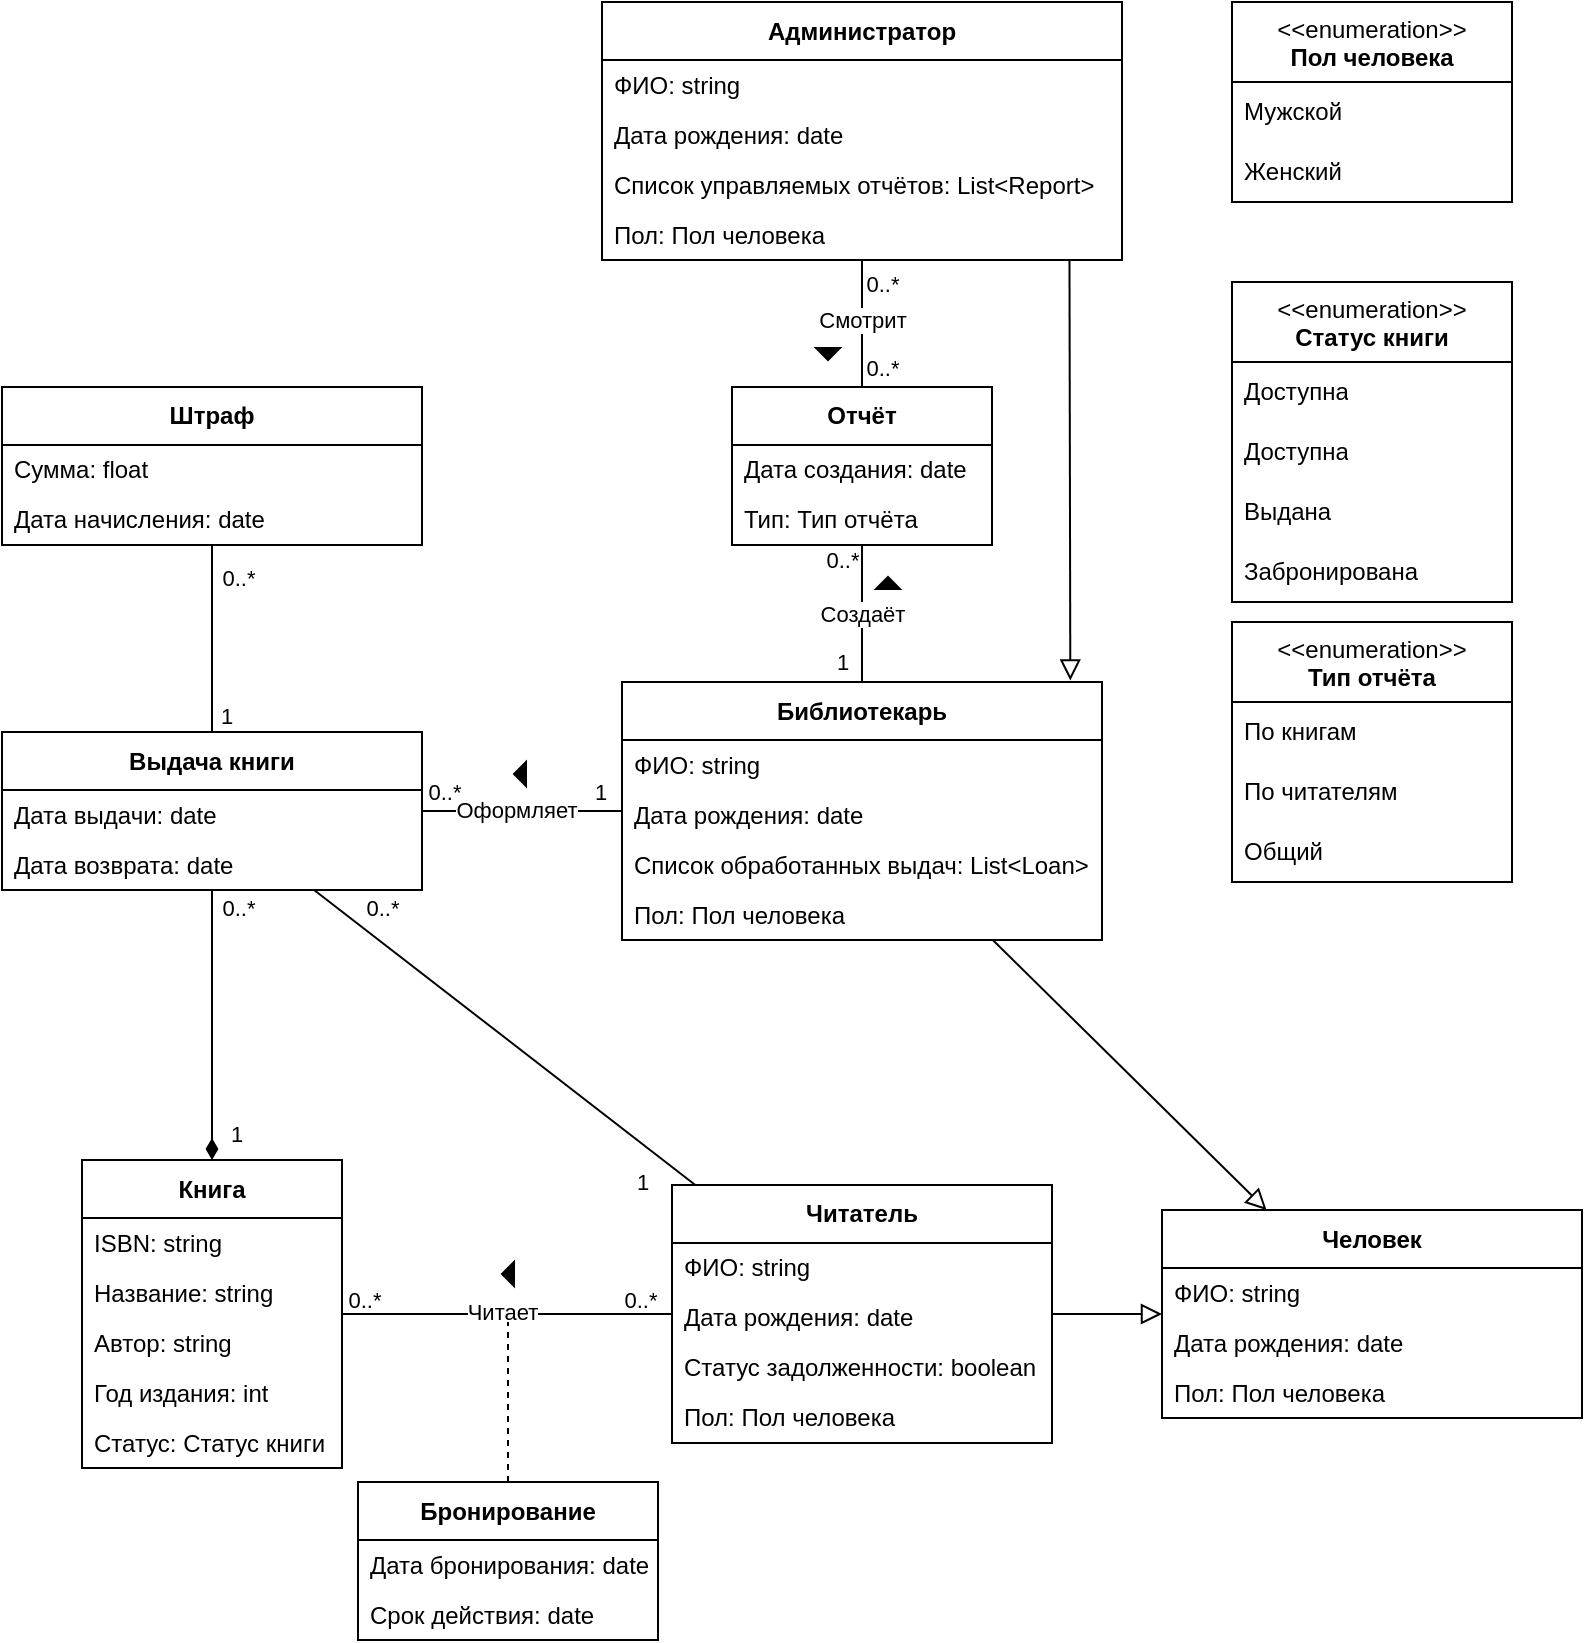 <mxfile version="28.2.8">
  <diagram name="Page-1" id="GsijVZEcYg2gWLi0Arkk">
    <mxGraphModel dx="718" dy="580" grid="1" gridSize="10" guides="1" tooltips="1" connect="1" arrows="1" fold="1" page="1" pageScale="1" pageWidth="850" pageHeight="1100" math="0" shadow="0">
      <root>
        <mxCell id="0" />
        <mxCell id="1" parent="0" />
        <mxCell id="EBY1USpfEgJOVTHOUkW--2" value="Читатель" style="swimlane;fontStyle=1;align=center;verticalAlign=middle;childLayout=stackLayout;horizontal=1;startSize=29;horizontalStack=0;resizeParent=1;resizeParentMax=0;resizeLast=0;collapsible=0;marginBottom=0;html=1;whiteSpace=wrap;" vertex="1" parent="1">
          <mxGeometry x="1105" y="711.5" width="190" height="129" as="geometry" />
        </mxCell>
        <mxCell id="EBY1USpfEgJOVTHOUkW--4" value="ФИО: string" style="text;html=1;strokeColor=none;fillColor=none;align=left;verticalAlign=middle;spacingLeft=4;spacingRight=4;overflow=hidden;rotatable=0;points=[[0,0.5],[1,0.5]];portConstraint=eastwest;whiteSpace=wrap;" vertex="1" parent="EBY1USpfEgJOVTHOUkW--2">
          <mxGeometry y="29" width="190" height="25" as="geometry" />
        </mxCell>
        <mxCell id="EBY1USpfEgJOVTHOUkW--14" value="Дата рождения: date" style="text;html=1;strokeColor=none;fillColor=none;align=left;verticalAlign=middle;spacingLeft=4;spacingRight=4;overflow=hidden;rotatable=0;points=[[0,0.5],[1,0.5]];portConstraint=eastwest;whiteSpace=wrap;" vertex="1" parent="EBY1USpfEgJOVTHOUkW--2">
          <mxGeometry y="54" width="190" height="25" as="geometry" />
        </mxCell>
        <mxCell id="EBY1USpfEgJOVTHOUkW--15" value="Статус задолженности: boolean" style="text;html=1;strokeColor=none;fillColor=none;align=left;verticalAlign=middle;spacingLeft=4;spacingRight=4;overflow=hidden;rotatable=0;points=[[0,0.5],[1,0.5]];portConstraint=eastwest;whiteSpace=wrap;" vertex="1" parent="EBY1USpfEgJOVTHOUkW--2">
          <mxGeometry y="79" width="190" height="25" as="geometry" />
        </mxCell>
        <mxCell id="EBY1USpfEgJOVTHOUkW--13" value="Пол: Пол человека" style="text;html=1;strokeColor=none;fillColor=none;align=left;verticalAlign=middle;spacingLeft=4;spacingRight=4;overflow=hidden;rotatable=0;points=[[0,0.5],[1,0.5]];portConstraint=eastwest;whiteSpace=wrap;" vertex="1" parent="EBY1USpfEgJOVTHOUkW--2">
          <mxGeometry y="104" width="190" height="25" as="geometry" />
        </mxCell>
        <mxCell id="EBY1USpfEgJOVTHOUkW--19" value="&amp;lt;&amp;lt;enumeration&amp;gt;&amp;gt;&lt;br&gt;&lt;b&gt;Пол человека&lt;/b&gt;" style="swimlane;fontStyle=0;align=center;verticalAlign=top;childLayout=stackLayout;horizontal=1;startSize=40;horizontalStack=0;resizeParent=1;resizeParentMax=0;resizeLast=0;collapsible=0;marginBottom=0;html=1;whiteSpace=wrap;" vertex="1" parent="1">
          <mxGeometry x="1385" y="120" width="140" height="100" as="geometry" />
        </mxCell>
        <mxCell id="EBY1USpfEgJOVTHOUkW--20" value="Мужской" style="text;html=1;strokeColor=none;fillColor=none;align=left;verticalAlign=middle;spacingLeft=4;spacingRight=4;overflow=hidden;rotatable=0;points=[[0,0.5],[1,0.5]];portConstraint=eastwest;whiteSpace=wrap;" vertex="1" parent="EBY1USpfEgJOVTHOUkW--19">
          <mxGeometry y="40" width="140" height="30" as="geometry" />
        </mxCell>
        <mxCell id="EBY1USpfEgJOVTHOUkW--21" value="Женский" style="text;html=1;strokeColor=none;fillColor=none;align=left;verticalAlign=middle;spacingLeft=4;spacingRight=4;overflow=hidden;rotatable=0;points=[[0,0.5],[1,0.5]];portConstraint=eastwest;whiteSpace=wrap;" vertex="1" parent="EBY1USpfEgJOVTHOUkW--19">
          <mxGeometry y="70" width="140" height="30" as="geometry" />
        </mxCell>
        <mxCell id="EBY1USpfEgJOVTHOUkW--22" value="Библиотекарь" style="swimlane;fontStyle=1;align=center;verticalAlign=middle;childLayout=stackLayout;horizontal=1;startSize=29;horizontalStack=0;resizeParent=1;resizeParentMax=0;resizeLast=0;collapsible=0;marginBottom=0;html=1;whiteSpace=wrap;" vertex="1" parent="1">
          <mxGeometry x="1080" y="460" width="240" height="129" as="geometry" />
        </mxCell>
        <mxCell id="EBY1USpfEgJOVTHOUkW--23" value="ФИО: string" style="text;html=1;strokeColor=none;fillColor=none;align=left;verticalAlign=middle;spacingLeft=4;spacingRight=4;overflow=hidden;rotatable=0;points=[[0,0.5],[1,0.5]];portConstraint=eastwest;whiteSpace=wrap;" vertex="1" parent="EBY1USpfEgJOVTHOUkW--22">
          <mxGeometry y="29" width="240" height="25" as="geometry" />
        </mxCell>
        <mxCell id="EBY1USpfEgJOVTHOUkW--24" value="Дата рождения: date" style="text;html=1;strokeColor=none;fillColor=none;align=left;verticalAlign=middle;spacingLeft=4;spacingRight=4;overflow=hidden;rotatable=0;points=[[0,0.5],[1,0.5]];portConstraint=eastwest;whiteSpace=wrap;" vertex="1" parent="EBY1USpfEgJOVTHOUkW--22">
          <mxGeometry y="54" width="240" height="25" as="geometry" />
        </mxCell>
        <mxCell id="EBY1USpfEgJOVTHOUkW--32" value="Список обработанных выдач: List&amp;lt;Loan&amp;gt;" style="text;html=1;strokeColor=none;fillColor=none;align=left;verticalAlign=middle;spacingLeft=4;spacingRight=4;overflow=hidden;rotatable=0;points=[[0,0.5],[1,0.5]];portConstraint=eastwest;whiteSpace=wrap;" vertex="1" parent="EBY1USpfEgJOVTHOUkW--22">
          <mxGeometry y="79" width="240" height="25" as="geometry" />
        </mxCell>
        <mxCell id="EBY1USpfEgJOVTHOUkW--26" value="Пол: Пол человека" style="text;html=1;strokeColor=none;fillColor=none;align=left;verticalAlign=middle;spacingLeft=4;spacingRight=4;overflow=hidden;rotatable=0;points=[[0,0.5],[1,0.5]];portConstraint=eastwest;whiteSpace=wrap;" vertex="1" parent="EBY1USpfEgJOVTHOUkW--22">
          <mxGeometry y="104" width="240" height="25" as="geometry" />
        </mxCell>
        <mxCell id="EBY1USpfEgJOVTHOUkW--27" value="Администратор" style="swimlane;fontStyle=1;align=center;verticalAlign=middle;childLayout=stackLayout;horizontal=1;startSize=29;horizontalStack=0;resizeParent=1;resizeParentMax=0;resizeLast=0;collapsible=0;marginBottom=0;html=1;whiteSpace=wrap;" vertex="1" parent="1">
          <mxGeometry x="1070" y="120" width="260" height="129" as="geometry" />
        </mxCell>
        <mxCell id="EBY1USpfEgJOVTHOUkW--28" value="ФИО: string" style="text;html=1;strokeColor=none;fillColor=none;align=left;verticalAlign=middle;spacingLeft=4;spacingRight=4;overflow=hidden;rotatable=0;points=[[0,0.5],[1,0.5]];portConstraint=eastwest;whiteSpace=wrap;" vertex="1" parent="EBY1USpfEgJOVTHOUkW--27">
          <mxGeometry y="29" width="260" height="25" as="geometry" />
        </mxCell>
        <mxCell id="EBY1USpfEgJOVTHOUkW--29" value="Дата рождения: date" style="text;html=1;strokeColor=none;fillColor=none;align=left;verticalAlign=middle;spacingLeft=4;spacingRight=4;overflow=hidden;rotatable=0;points=[[0,0.5],[1,0.5]];portConstraint=eastwest;whiteSpace=wrap;" vertex="1" parent="EBY1USpfEgJOVTHOUkW--27">
          <mxGeometry y="54" width="260" height="25" as="geometry" />
        </mxCell>
        <mxCell id="EBY1USpfEgJOVTHOUkW--30" value="Список управляемых отчётов: List&amp;lt;Report&amp;gt;" style="text;html=1;strokeColor=none;fillColor=none;align=left;verticalAlign=middle;spacingLeft=4;spacingRight=4;overflow=hidden;rotatable=0;points=[[0,0.5],[1,0.5]];portConstraint=eastwest;whiteSpace=wrap;" vertex="1" parent="EBY1USpfEgJOVTHOUkW--27">
          <mxGeometry y="79" width="260" height="25" as="geometry" />
        </mxCell>
        <mxCell id="EBY1USpfEgJOVTHOUkW--31" value="Пол: Пол человека" style="text;html=1;strokeColor=none;fillColor=none;align=left;verticalAlign=middle;spacingLeft=4;spacingRight=4;overflow=hidden;rotatable=0;points=[[0,0.5],[1,0.5]];portConstraint=eastwest;whiteSpace=wrap;" vertex="1" parent="EBY1USpfEgJOVTHOUkW--27">
          <mxGeometry y="104" width="260" height="25" as="geometry" />
        </mxCell>
        <mxCell id="EBY1USpfEgJOVTHOUkW--33" value="Человек" style="swimlane;fontStyle=1;align=center;verticalAlign=middle;childLayout=stackLayout;horizontal=1;startSize=29;horizontalStack=0;resizeParent=1;resizeParentMax=0;resizeLast=0;collapsible=0;marginBottom=0;html=1;whiteSpace=wrap;" vertex="1" parent="1">
          <mxGeometry x="1350" y="724" width="210" height="104" as="geometry" />
        </mxCell>
        <mxCell id="EBY1USpfEgJOVTHOUkW--34" value="ФИО: string" style="text;html=1;strokeColor=none;fillColor=none;align=left;verticalAlign=middle;spacingLeft=4;spacingRight=4;overflow=hidden;rotatable=0;points=[[0,0.5],[1,0.5]];portConstraint=eastwest;whiteSpace=wrap;" vertex="1" parent="EBY1USpfEgJOVTHOUkW--33">
          <mxGeometry y="29" width="210" height="25" as="geometry" />
        </mxCell>
        <mxCell id="EBY1USpfEgJOVTHOUkW--35" value="Дата рождения: date" style="text;html=1;strokeColor=none;fillColor=none;align=left;verticalAlign=middle;spacingLeft=4;spacingRight=4;overflow=hidden;rotatable=0;points=[[0,0.5],[1,0.5]];portConstraint=eastwest;whiteSpace=wrap;" vertex="1" parent="EBY1USpfEgJOVTHOUkW--33">
          <mxGeometry y="54" width="210" height="25" as="geometry" />
        </mxCell>
        <mxCell id="EBY1USpfEgJOVTHOUkW--37" value="Пол: Пол человека" style="text;html=1;strokeColor=none;fillColor=none;align=left;verticalAlign=middle;spacingLeft=4;spacingRight=4;overflow=hidden;rotatable=0;points=[[0,0.5],[1,0.5]];portConstraint=eastwest;whiteSpace=wrap;" vertex="1" parent="EBY1USpfEgJOVTHOUkW--33">
          <mxGeometry y="79" width="210" height="25" as="geometry" />
        </mxCell>
        <mxCell id="EBY1USpfEgJOVTHOUkW--38" value="Книга" style="swimlane;fontStyle=1;align=center;verticalAlign=middle;childLayout=stackLayout;horizontal=1;startSize=29;horizontalStack=0;resizeParent=1;resizeParentMax=0;resizeLast=0;collapsible=0;marginBottom=0;html=1;whiteSpace=wrap;" vertex="1" parent="1">
          <mxGeometry x="810" y="699" width="130" height="154" as="geometry" />
        </mxCell>
        <mxCell id="EBY1USpfEgJOVTHOUkW--39" value="ISBN: string" style="text;html=1;strokeColor=none;fillColor=none;align=left;verticalAlign=middle;spacingLeft=4;spacingRight=4;overflow=hidden;rotatable=0;points=[[0,0.5],[1,0.5]];portConstraint=eastwest;whiteSpace=wrap;" vertex="1" parent="EBY1USpfEgJOVTHOUkW--38">
          <mxGeometry y="29" width="130" height="25" as="geometry" />
        </mxCell>
        <mxCell id="EBY1USpfEgJOVTHOUkW--40" value="Название: string" style="text;html=1;strokeColor=none;fillColor=none;align=left;verticalAlign=middle;spacingLeft=4;spacingRight=4;overflow=hidden;rotatable=0;points=[[0,0.5],[1,0.5]];portConstraint=eastwest;whiteSpace=wrap;" vertex="1" parent="EBY1USpfEgJOVTHOUkW--38">
          <mxGeometry y="54" width="130" height="25" as="geometry" />
        </mxCell>
        <mxCell id="EBY1USpfEgJOVTHOUkW--41" value="Автор: string" style="text;html=1;strokeColor=none;fillColor=none;align=left;verticalAlign=middle;spacingLeft=4;spacingRight=4;overflow=hidden;rotatable=0;points=[[0,0.5],[1,0.5]];portConstraint=eastwest;whiteSpace=wrap;" vertex="1" parent="EBY1USpfEgJOVTHOUkW--38">
          <mxGeometry y="79" width="130" height="25" as="geometry" />
        </mxCell>
        <mxCell id="EBY1USpfEgJOVTHOUkW--42" value="Год издания: int" style="text;html=1;strokeColor=none;fillColor=none;align=left;verticalAlign=middle;spacingLeft=4;spacingRight=4;overflow=hidden;rotatable=0;points=[[0,0.5],[1,0.5]];portConstraint=eastwest;whiteSpace=wrap;" vertex="1" parent="EBY1USpfEgJOVTHOUkW--38">
          <mxGeometry y="104" width="130" height="25" as="geometry" />
        </mxCell>
        <mxCell id="EBY1USpfEgJOVTHOUkW--43" value="Статус: Статус книги" style="text;html=1;strokeColor=none;fillColor=none;align=left;verticalAlign=middle;spacingLeft=4;spacingRight=4;overflow=hidden;rotatable=0;points=[[0,0.5],[1,0.5]];portConstraint=eastwest;whiteSpace=wrap;" vertex="1" parent="EBY1USpfEgJOVTHOUkW--38">
          <mxGeometry y="129" width="130" height="25" as="geometry" />
        </mxCell>
        <mxCell id="EBY1USpfEgJOVTHOUkW--44" value="&amp;lt;&amp;lt;enumeration&amp;gt;&amp;gt;&lt;br&gt;&lt;b&gt;Статус книги&lt;/b&gt;" style="swimlane;fontStyle=0;align=center;verticalAlign=top;childLayout=stackLayout;horizontal=1;startSize=40;horizontalStack=0;resizeParent=1;resizeParentMax=0;resizeLast=0;collapsible=0;marginBottom=0;html=1;whiteSpace=wrap;" vertex="1" parent="1">
          <mxGeometry x="1385" y="260" width="140" height="160" as="geometry" />
        </mxCell>
        <mxCell id="EBY1USpfEgJOVTHOUkW--143" value="Доступна" style="text;html=1;strokeColor=none;fillColor=none;align=left;verticalAlign=middle;spacingLeft=4;spacingRight=4;overflow=hidden;rotatable=0;points=[[0,0.5],[1,0.5]];portConstraint=eastwest;whiteSpace=wrap;" vertex="1" parent="EBY1USpfEgJOVTHOUkW--44">
          <mxGeometry y="40" width="140" height="30" as="geometry" />
        </mxCell>
        <mxCell id="EBY1USpfEgJOVTHOUkW--45" value="Доступна" style="text;html=1;strokeColor=none;fillColor=none;align=left;verticalAlign=middle;spacingLeft=4;spacingRight=4;overflow=hidden;rotatable=0;points=[[0,0.5],[1,0.5]];portConstraint=eastwest;whiteSpace=wrap;" vertex="1" parent="EBY1USpfEgJOVTHOUkW--44">
          <mxGeometry y="70" width="140" height="30" as="geometry" />
        </mxCell>
        <mxCell id="EBY1USpfEgJOVTHOUkW--46" value="Выдана" style="text;html=1;strokeColor=none;fillColor=none;align=left;verticalAlign=middle;spacingLeft=4;spacingRight=4;overflow=hidden;rotatable=0;points=[[0,0.5],[1,0.5]];portConstraint=eastwest;whiteSpace=wrap;" vertex="1" parent="EBY1USpfEgJOVTHOUkW--44">
          <mxGeometry y="100" width="140" height="30" as="geometry" />
        </mxCell>
        <mxCell id="EBY1USpfEgJOVTHOUkW--47" value="Забронирована" style="text;html=1;strokeColor=none;fillColor=none;align=left;verticalAlign=middle;spacingLeft=4;spacingRight=4;overflow=hidden;rotatable=0;points=[[0,0.5],[1,0.5]];portConstraint=eastwest;whiteSpace=wrap;" vertex="1" parent="EBY1USpfEgJOVTHOUkW--44">
          <mxGeometry y="130" width="140" height="30" as="geometry" />
        </mxCell>
        <mxCell id="EBY1USpfEgJOVTHOUkW--54" value="Бронирование" style="swimlane;fontStyle=1;align=center;verticalAlign=middle;childLayout=stackLayout;horizontal=1;startSize=29;horizontalStack=0;resizeParent=1;resizeParentMax=0;resizeLast=0;collapsible=0;marginBottom=0;html=1;whiteSpace=wrap;" vertex="1" parent="1">
          <mxGeometry x="948" y="860" width="150" height="79" as="geometry" />
        </mxCell>
        <mxCell id="EBY1USpfEgJOVTHOUkW--55" value="Дата бронирования: date" style="text;html=1;strokeColor=none;fillColor=none;align=left;verticalAlign=middle;spacingLeft=4;spacingRight=4;overflow=hidden;rotatable=0;points=[[0,0.5],[1,0.5]];portConstraint=eastwest;whiteSpace=wrap;" vertex="1" parent="EBY1USpfEgJOVTHOUkW--54">
          <mxGeometry y="29" width="150" height="25" as="geometry" />
        </mxCell>
        <mxCell id="EBY1USpfEgJOVTHOUkW--56" value="Срок действия: date" style="text;html=1;strokeColor=none;fillColor=none;align=left;verticalAlign=middle;spacingLeft=4;spacingRight=4;overflow=hidden;rotatable=0;points=[[0,0.5],[1,0.5]];portConstraint=eastwest;whiteSpace=wrap;" vertex="1" parent="EBY1USpfEgJOVTHOUkW--54">
          <mxGeometry y="54" width="150" height="25" as="geometry" />
        </mxCell>
        <mxCell id="EBY1USpfEgJOVTHOUkW--60" value="Выдача книги" style="swimlane;fontStyle=1;align=center;verticalAlign=middle;childLayout=stackLayout;horizontal=1;startSize=29;horizontalStack=0;resizeParent=1;resizeParentMax=0;resizeLast=0;collapsible=0;marginBottom=0;html=1;whiteSpace=wrap;" vertex="1" parent="1">
          <mxGeometry x="770" y="485" width="210" height="79" as="geometry" />
        </mxCell>
        <mxCell id="EBY1USpfEgJOVTHOUkW--61" value="Дата выдачи: date" style="text;html=1;strokeColor=none;fillColor=none;align=left;verticalAlign=middle;spacingLeft=4;spacingRight=4;overflow=hidden;rotatable=0;points=[[0,0.5],[1,0.5]];portConstraint=eastwest;whiteSpace=wrap;" vertex="1" parent="EBY1USpfEgJOVTHOUkW--60">
          <mxGeometry y="29" width="210" height="25" as="geometry" />
        </mxCell>
        <mxCell id="EBY1USpfEgJOVTHOUkW--62" value="Дата возврата: date" style="text;html=1;strokeColor=none;fillColor=none;align=left;verticalAlign=middle;spacingLeft=4;spacingRight=4;overflow=hidden;rotatable=0;points=[[0,0.5],[1,0.5]];portConstraint=eastwest;whiteSpace=wrap;" vertex="1" parent="EBY1USpfEgJOVTHOUkW--60">
          <mxGeometry y="54" width="210" height="25" as="geometry" />
        </mxCell>
        <mxCell id="EBY1USpfEgJOVTHOUkW--66" value="Штраф" style="swimlane;fontStyle=1;align=center;verticalAlign=middle;childLayout=stackLayout;horizontal=1;startSize=29;horizontalStack=0;resizeParent=1;resizeParentMax=0;resizeLast=0;collapsible=0;marginBottom=0;html=1;whiteSpace=wrap;" vertex="1" parent="1">
          <mxGeometry x="770" y="312.5" width="210" height="79" as="geometry" />
        </mxCell>
        <mxCell id="EBY1USpfEgJOVTHOUkW--67" value="Сумма: float" style="text;html=1;strokeColor=none;fillColor=none;align=left;verticalAlign=middle;spacingLeft=4;spacingRight=4;overflow=hidden;rotatable=0;points=[[0,0.5],[1,0.5]];portConstraint=eastwest;whiteSpace=wrap;" vertex="1" parent="EBY1USpfEgJOVTHOUkW--66">
          <mxGeometry y="29" width="210" height="25" as="geometry" />
        </mxCell>
        <mxCell id="EBY1USpfEgJOVTHOUkW--68" value="Дата начисления: date" style="text;html=1;strokeColor=none;fillColor=none;align=left;verticalAlign=middle;spacingLeft=4;spacingRight=4;overflow=hidden;rotatable=0;points=[[0,0.5],[1,0.5]];portConstraint=eastwest;whiteSpace=wrap;" vertex="1" parent="EBY1USpfEgJOVTHOUkW--66">
          <mxGeometry y="54" width="210" height="25" as="geometry" />
        </mxCell>
        <mxCell id="EBY1USpfEgJOVTHOUkW--72" value="Отчёт" style="swimlane;fontStyle=1;align=center;verticalAlign=middle;childLayout=stackLayout;horizontal=1;startSize=29;horizontalStack=0;resizeParent=1;resizeParentMax=0;resizeLast=0;collapsible=0;marginBottom=0;html=1;whiteSpace=wrap;" vertex="1" parent="1">
          <mxGeometry x="1135" y="312.5" width="130" height="79" as="geometry" />
        </mxCell>
        <mxCell id="EBY1USpfEgJOVTHOUkW--73" value="Дата создания: date" style="text;html=1;strokeColor=none;fillColor=none;align=left;verticalAlign=middle;spacingLeft=4;spacingRight=4;overflow=hidden;rotatable=0;points=[[0,0.5],[1,0.5]];portConstraint=eastwest;whiteSpace=wrap;" vertex="1" parent="EBY1USpfEgJOVTHOUkW--72">
          <mxGeometry y="29" width="130" height="25" as="geometry" />
        </mxCell>
        <mxCell id="EBY1USpfEgJOVTHOUkW--74" value="Тип: Тип отчёта" style="text;html=1;strokeColor=none;fillColor=none;align=left;verticalAlign=middle;spacingLeft=4;spacingRight=4;overflow=hidden;rotatable=0;points=[[0,0.5],[1,0.5]];portConstraint=eastwest;whiteSpace=wrap;" vertex="1" parent="EBY1USpfEgJOVTHOUkW--72">
          <mxGeometry y="54" width="130" height="25" as="geometry" />
        </mxCell>
        <mxCell id="EBY1USpfEgJOVTHOUkW--78" value="&amp;lt;&amp;lt;enumeration&amp;gt;&amp;gt;&lt;br&gt;&lt;b&gt;Тип отчёта&lt;/b&gt;" style="swimlane;fontStyle=0;align=center;verticalAlign=top;childLayout=stackLayout;horizontal=1;startSize=40;horizontalStack=0;resizeParent=1;resizeParentMax=0;resizeLast=0;collapsible=0;marginBottom=0;html=1;whiteSpace=wrap;" vertex="1" parent="1">
          <mxGeometry x="1385" y="430" width="140" height="130" as="geometry" />
        </mxCell>
        <mxCell id="EBY1USpfEgJOVTHOUkW--79" value="По книгам" style="text;html=1;strokeColor=none;fillColor=none;align=left;verticalAlign=middle;spacingLeft=4;spacingRight=4;overflow=hidden;rotatable=0;points=[[0,0.5],[1,0.5]];portConstraint=eastwest;whiteSpace=wrap;" vertex="1" parent="EBY1USpfEgJOVTHOUkW--78">
          <mxGeometry y="40" width="140" height="30" as="geometry" />
        </mxCell>
        <mxCell id="EBY1USpfEgJOVTHOUkW--80" value="По читателям" style="text;html=1;strokeColor=none;fillColor=none;align=left;verticalAlign=middle;spacingLeft=4;spacingRight=4;overflow=hidden;rotatable=0;points=[[0,0.5],[1,0.5]];portConstraint=eastwest;whiteSpace=wrap;" vertex="1" parent="EBY1USpfEgJOVTHOUkW--78">
          <mxGeometry y="70" width="140" height="30" as="geometry" />
        </mxCell>
        <mxCell id="EBY1USpfEgJOVTHOUkW--81" value="Общий" style="text;html=1;strokeColor=none;fillColor=none;align=left;verticalAlign=middle;spacingLeft=4;spacingRight=4;overflow=hidden;rotatable=0;points=[[0,0.5],[1,0.5]];portConstraint=eastwest;whiteSpace=wrap;" vertex="1" parent="EBY1USpfEgJOVTHOUkW--78">
          <mxGeometry y="100" width="140" height="30" as="geometry" />
        </mxCell>
        <mxCell id="EBY1USpfEgJOVTHOUkW--83" value="" style="endArrow=none;startArrow=diamondThin;endFill=0;startFill=1;html=1;verticalAlign=bottom;labelBackgroundColor=none;strokeWidth=1;startSize=8;endSize=8;rounded=0;" edge="1" parent="1" source="EBY1USpfEgJOVTHOUkW--38" target="EBY1USpfEgJOVTHOUkW--60">
          <mxGeometry width="160" relative="1" as="geometry">
            <mxPoint x="1020" y="760" as="sourcePoint" />
            <mxPoint x="1020" y="670" as="targetPoint" />
          </mxGeometry>
        </mxCell>
        <mxCell id="EBY1USpfEgJOVTHOUkW--130" value="1" style="edgeLabel;html=1;align=center;verticalAlign=middle;resizable=0;points=[];spacingRight=-24;labelBackgroundColor=none;spacing=2;" vertex="1" connectable="0" parent="EBY1USpfEgJOVTHOUkW--83">
          <mxGeometry x="-0.802" relative="1" as="geometry">
            <mxPoint as="offset" />
          </mxGeometry>
        </mxCell>
        <mxCell id="EBY1USpfEgJOVTHOUkW--131" value="0..*" style="edgeLabel;html=1;align=center;verticalAlign=middle;resizable=0;points=[];spacingRight=-26;labelBackgroundColor=none;" vertex="1" connectable="0" parent="EBY1USpfEgJOVTHOUkW--83">
          <mxGeometry x="0.866" relative="1" as="geometry">
            <mxPoint as="offset" />
          </mxGeometry>
        </mxCell>
        <mxCell id="EBY1USpfEgJOVTHOUkW--86" value="" style="endArrow=none;startArrow=none;endFill=0;startFill=0;endSize=8;html=1;verticalAlign=bottom;labelBackgroundColor=none;strokeWidth=1;rounded=0;" edge="1" parent="1" source="EBY1USpfEgJOVTHOUkW--72" target="EBY1USpfEgJOVTHOUkW--22">
          <mxGeometry width="160" relative="1" as="geometry">
            <mxPoint x="1010" y="440" as="sourcePoint" />
            <mxPoint x="1160" y="440" as="targetPoint" />
          </mxGeometry>
        </mxCell>
        <mxCell id="EBY1USpfEgJOVTHOUkW--124" value="Создаёт" style="edgeLabel;html=1;align=center;verticalAlign=middle;resizable=0;points=[];" vertex="1" connectable="0" parent="EBY1USpfEgJOVTHOUkW--86">
          <mxGeometry x="0.004" relative="1" as="geometry">
            <mxPoint as="offset" />
          </mxGeometry>
        </mxCell>
        <mxCell id="EBY1USpfEgJOVTHOUkW--138" value="0..*" style="edgeLabel;html=1;align=center;verticalAlign=middle;resizable=0;points=[];labelBackgroundColor=none;" vertex="1" connectable="0" parent="EBY1USpfEgJOVTHOUkW--86">
          <mxGeometry x="-0.781" y="-1" relative="1" as="geometry">
            <mxPoint x="-9" as="offset" />
          </mxGeometry>
        </mxCell>
        <mxCell id="EBY1USpfEgJOVTHOUkW--139" value="1" style="edgeLabel;html=1;align=center;verticalAlign=middle;resizable=0;points=[];labelBackgroundColor=none;" vertex="1" connectable="0" parent="EBY1USpfEgJOVTHOUkW--86">
          <mxGeometry x="0.654" relative="1" as="geometry">
            <mxPoint x="-10" y="2" as="offset" />
          </mxGeometry>
        </mxCell>
        <mxCell id="EBY1USpfEgJOVTHOUkW--87" value="" style="endArrow=none;startArrow=none;endFill=0;startFill=0;endSize=8;html=1;verticalAlign=bottom;labelBackgroundColor=none;strokeWidth=1;rounded=0;" edge="1" parent="1" source="EBY1USpfEgJOVTHOUkW--27" target="EBY1USpfEgJOVTHOUkW--72">
          <mxGeometry width="160" relative="1" as="geometry">
            <mxPoint x="1040" y="310" as="sourcePoint" />
            <mxPoint x="1040" y="371" as="targetPoint" />
          </mxGeometry>
        </mxCell>
        <mxCell id="EBY1USpfEgJOVTHOUkW--126" value="Смотрит" style="edgeLabel;html=1;align=center;verticalAlign=middle;resizable=0;points=[];" vertex="1" connectable="0" parent="EBY1USpfEgJOVTHOUkW--87">
          <mxGeometry x="-0.055" relative="1" as="geometry">
            <mxPoint as="offset" />
          </mxGeometry>
        </mxCell>
        <mxCell id="EBY1USpfEgJOVTHOUkW--140" value="0..*" style="edgeLabel;html=1;align=center;verticalAlign=middle;resizable=0;points=[];labelBackgroundColor=none;" vertex="1" connectable="0" parent="EBY1USpfEgJOVTHOUkW--87">
          <mxGeometry x="0.702" y="2" relative="1" as="geometry">
            <mxPoint x="8" as="offset" />
          </mxGeometry>
        </mxCell>
        <mxCell id="EBY1USpfEgJOVTHOUkW--142" value="0..*" style="edgeLabel;html=1;align=center;verticalAlign=middle;resizable=0;points=[];labelBackgroundColor=none;" vertex="1" connectable="0" parent="EBY1USpfEgJOVTHOUkW--87">
          <mxGeometry x="-0.799" y="1" relative="1" as="geometry">
            <mxPoint x="9" y="5" as="offset" />
          </mxGeometry>
        </mxCell>
        <mxCell id="EBY1USpfEgJOVTHOUkW--88" value="" style="endArrow=none;startArrow=none;endFill=0;startFill=0;endSize=8;html=1;verticalAlign=bottom;labelBackgroundColor=none;strokeWidth=1;rounded=0;" edge="1" parent="1" source="EBY1USpfEgJOVTHOUkW--66" target="EBY1USpfEgJOVTHOUkW--60">
          <mxGeometry width="160" relative="1" as="geometry">
            <mxPoint x="380" y="460" as="sourcePoint" />
            <mxPoint x="530" y="460" as="targetPoint" />
          </mxGeometry>
        </mxCell>
        <mxCell id="EBY1USpfEgJOVTHOUkW--136" value="0..*" style="edgeLabel;html=1;align=center;verticalAlign=middle;resizable=0;points=[];spacingLeft=-4;labelBackgroundColor=none;" vertex="1" connectable="0" parent="EBY1USpfEgJOVTHOUkW--88">
          <mxGeometry x="-0.674" y="2" relative="1" as="geometry">
            <mxPoint x="13" y="1" as="offset" />
          </mxGeometry>
        </mxCell>
        <mxCell id="EBY1USpfEgJOVTHOUkW--137" value="1" style="edgeLabel;html=1;align=center;verticalAlign=middle;resizable=0;points=[];labelBackgroundColor=none;spacingLeft=4;" vertex="1" connectable="0" parent="EBY1USpfEgJOVTHOUkW--88">
          <mxGeometry x="0.814" relative="1" as="geometry">
            <mxPoint x="5" as="offset" />
          </mxGeometry>
        </mxCell>
        <mxCell id="EBY1USpfEgJOVTHOUkW--94" value="" style="triangle;aspect=fixed;fillColor=strokeColor;rotation=180;" vertex="1" parent="1">
          <mxGeometry x="1020" y="750" width="6" height="12" as="geometry" />
        </mxCell>
        <mxCell id="EBY1USpfEgJOVTHOUkW--95" value="" style="endArrow=none;html=1;rounded=0;align=center;verticalAlign=bottom;labelBackgroundColor=none;" edge="1" parent="1" source="EBY1USpfEgJOVTHOUkW--38" target="EBY1USpfEgJOVTHOUkW--2">
          <mxGeometry relative="1" as="geometry">
            <mxPoint x="980" y="814.83" as="sourcePoint" />
            <mxPoint x="1120" y="814.83" as="targetPoint" />
          </mxGeometry>
        </mxCell>
        <mxCell id="EBY1USpfEgJOVTHOUkW--98" value="Читает" style="edgeLabel;html=1;align=center;verticalAlign=middle;resizable=0;points=[];" vertex="1" connectable="0" parent="EBY1USpfEgJOVTHOUkW--95">
          <mxGeometry x="-0.036" y="1" relative="1" as="geometry">
            <mxPoint as="offset" />
          </mxGeometry>
        </mxCell>
        <mxCell id="EBY1USpfEgJOVTHOUkW--128" value="0..*" style="edgeLabel;html=1;align=center;verticalAlign=middle;resizable=0;points=[];spacingTop=-15;labelBackgroundColor=none;" vertex="1" connectable="0" parent="EBY1USpfEgJOVTHOUkW--95">
          <mxGeometry x="-0.873" relative="1" as="geometry">
            <mxPoint as="offset" />
          </mxGeometry>
        </mxCell>
        <mxCell id="EBY1USpfEgJOVTHOUkW--129" value="0..*" style="edgeLabel;html=1;align=center;verticalAlign=middle;resizable=0;points=[];spacingTop=-14;labelBackgroundColor=none;" vertex="1" connectable="0" parent="EBY1USpfEgJOVTHOUkW--95">
          <mxGeometry x="0.799" relative="1" as="geometry">
            <mxPoint as="offset" />
          </mxGeometry>
        </mxCell>
        <mxCell id="EBY1USpfEgJOVTHOUkW--105" value="" style="endArrow=block;html=1;rounded=0;align=center;verticalAlign=bottom;endFill=0;labelBackgroundColor=none;endSize=8;" edge="1" parent="1" source="EBY1USpfEgJOVTHOUkW--2" target="EBY1USpfEgJOVTHOUkW--33">
          <mxGeometry relative="1" as="geometry">
            <mxPoint x="1450" y="590" as="sourcePoint" />
            <mxPoint x="1610" y="590" as="targetPoint" />
          </mxGeometry>
        </mxCell>
        <mxCell id="EBY1USpfEgJOVTHOUkW--107" value="" style="endArrow=block;html=1;rounded=0;align=center;verticalAlign=bottom;endFill=0;labelBackgroundColor=none;endSize=8;" edge="1" parent="1" source="EBY1USpfEgJOVTHOUkW--22" target="EBY1USpfEgJOVTHOUkW--33">
          <mxGeometry relative="1" as="geometry">
            <mxPoint x="1470" y="898" as="sourcePoint" />
            <mxPoint x="1692" y="660" as="targetPoint" />
          </mxGeometry>
        </mxCell>
        <mxCell id="EBY1USpfEgJOVTHOUkW--108" value="" style="endArrow=block;html=1;rounded=0;align=center;verticalAlign=bottom;endFill=0;labelBackgroundColor=none;endSize=8;entryX=0.934;entryY=-0.006;entryDx=0;entryDy=0;entryPerimeter=0;exitX=0.899;exitY=0.996;exitDx=0;exitDy=0;exitPerimeter=0;" edge="1" parent="1" source="EBY1USpfEgJOVTHOUkW--31" target="EBY1USpfEgJOVTHOUkW--22">
          <mxGeometry relative="1" as="geometry">
            <mxPoint x="1390" y="337" as="sourcePoint" />
            <mxPoint x="1520" y="290" as="targetPoint" />
          </mxGeometry>
        </mxCell>
        <mxCell id="EBY1USpfEgJOVTHOUkW--113" value="" style="endArrow=none;startArrow=none;endFill=0;startFill=0;endSize=8;html=1;verticalAlign=bottom;labelBackgroundColor=none;strokeWidth=1;rounded=0;dashed=1;" edge="1" parent="1" source="EBY1USpfEgJOVTHOUkW--54">
          <mxGeometry width="160" relative="1" as="geometry">
            <mxPoint x="1230" y="890" as="sourcePoint" />
            <mxPoint x="1023" y="780" as="targetPoint" />
          </mxGeometry>
        </mxCell>
        <mxCell id="EBY1USpfEgJOVTHOUkW--114" value="" style="endArrow=none;startArrow=none;endFill=0;startFill=0;endSize=8;html=1;verticalAlign=bottom;labelBackgroundColor=none;strokeWidth=1;rounded=0;" edge="1" parent="1" source="EBY1USpfEgJOVTHOUkW--60" target="EBY1USpfEgJOVTHOUkW--2">
          <mxGeometry width="160" relative="1" as="geometry">
            <mxPoint x="970" y="390" as="sourcePoint" />
            <mxPoint x="970" y="483" as="targetPoint" />
          </mxGeometry>
        </mxCell>
        <mxCell id="EBY1USpfEgJOVTHOUkW--132" value="1" style="edgeLabel;html=1;align=center;verticalAlign=middle;resizable=0;points=[];labelBackgroundColor=none;" vertex="1" connectable="0" parent="EBY1USpfEgJOVTHOUkW--114">
          <mxGeometry x="0.817" y="1" relative="1" as="geometry">
            <mxPoint x="-10" y="13" as="offset" />
          </mxGeometry>
        </mxCell>
        <mxCell id="EBY1USpfEgJOVTHOUkW--133" value="0..*" style="edgeLabel;html=1;align=center;verticalAlign=middle;resizable=0;points=[];labelBackgroundColor=none;spacing=-2;spacingTop=-13;" vertex="1" connectable="0" parent="EBY1USpfEgJOVTHOUkW--114">
          <mxGeometry x="-0.772" y="-1" relative="1" as="geometry">
            <mxPoint x="13" y="-2" as="offset" />
          </mxGeometry>
        </mxCell>
        <mxCell id="EBY1USpfEgJOVTHOUkW--117" value="" style="endArrow=none;startArrow=none;endFill=0;startFill=0;endSize=8;html=1;verticalAlign=bottom;labelBackgroundColor=none;strokeWidth=1;rounded=0;" edge="1" parent="1" source="EBY1USpfEgJOVTHOUkW--22" target="EBY1USpfEgJOVTHOUkW--60">
          <mxGeometry width="160" relative="1" as="geometry">
            <mxPoint x="886" y="400" as="sourcePoint" />
            <mxPoint x="860" y="533" as="targetPoint" />
          </mxGeometry>
        </mxCell>
        <mxCell id="EBY1USpfEgJOVTHOUkW--122" value="Оформляет" style="edgeLabel;html=1;align=center;verticalAlign=middle;resizable=0;points=[];" vertex="1" connectable="0" parent="EBY1USpfEgJOVTHOUkW--117">
          <mxGeometry x="0.064" y="-1" relative="1" as="geometry">
            <mxPoint as="offset" />
          </mxGeometry>
        </mxCell>
        <mxCell id="EBY1USpfEgJOVTHOUkW--134" value="1" style="edgeLabel;html=1;align=center;verticalAlign=middle;resizable=0;points=[];spacingTop=-17;labelBackgroundColor=none;" vertex="1" connectable="0" parent="EBY1USpfEgJOVTHOUkW--117">
          <mxGeometry x="-0.781" y="-1" relative="1" as="geometry">
            <mxPoint as="offset" />
          </mxGeometry>
        </mxCell>
        <mxCell id="EBY1USpfEgJOVTHOUkW--135" value="0..*" style="edgeLabel;html=1;align=center;verticalAlign=middle;resizable=0;points=[];labelBackgroundColor=none;spacingTop=-19;" vertex="1" connectable="0" parent="EBY1USpfEgJOVTHOUkW--117">
          <mxGeometry x="0.789" relative="1" as="geometry">
            <mxPoint as="offset" />
          </mxGeometry>
        </mxCell>
        <mxCell id="EBY1USpfEgJOVTHOUkW--123" value="" style="triangle;aspect=fixed;fillColor=strokeColor;rotation=180;" vertex="1" parent="1">
          <mxGeometry x="1026" y="500" width="6" height="12" as="geometry" />
        </mxCell>
        <mxCell id="EBY1USpfEgJOVTHOUkW--125" value="" style="triangle;aspect=fixed;fillColor=strokeColor;rotation=270;" vertex="1" parent="1">
          <mxGeometry x="1210" y="404.5" width="6" height="12" as="geometry" />
        </mxCell>
        <mxCell id="EBY1USpfEgJOVTHOUkW--127" value="" style="triangle;aspect=fixed;fillColor=strokeColor;rotation=90;" vertex="1" parent="1">
          <mxGeometry x="1180" y="290" width="6" height="12" as="geometry" />
        </mxCell>
      </root>
    </mxGraphModel>
  </diagram>
</mxfile>
